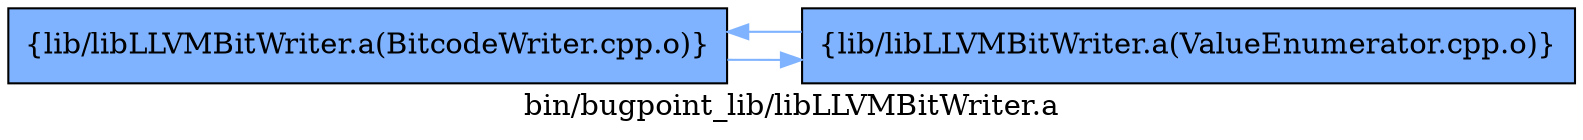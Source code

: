 digraph "bin/bugpoint_lib/libLLVMBitWriter.a" {
	label="bin/bugpoint_lib/libLLVMBitWriter.a";
	rankdir=LR;
	{ rank=same; Node0x5646d488d518;  }
	{ rank=same; Node0x5646d488d518;  }

	Node0x5646d488d518 [shape=record,shape=box,group=1,style=filled,fillcolor="0.600000 0.5 1",label="{lib/libLLVMBitWriter.a(BitcodeWriter.cpp.o)}"];
	Node0x5646d488d518 -> Node0x5646d488d338[color="0.600000 0.5 1"];
	Node0x5646d488d338 [shape=record,shape=box,group=1,style=filled,fillcolor="0.600000 0.5 1",label="{lib/libLLVMBitWriter.a(ValueEnumerator.cpp.o)}"];
	Node0x5646d488d338 -> Node0x5646d488d518[color="0.600000 0.5 1"];
}
